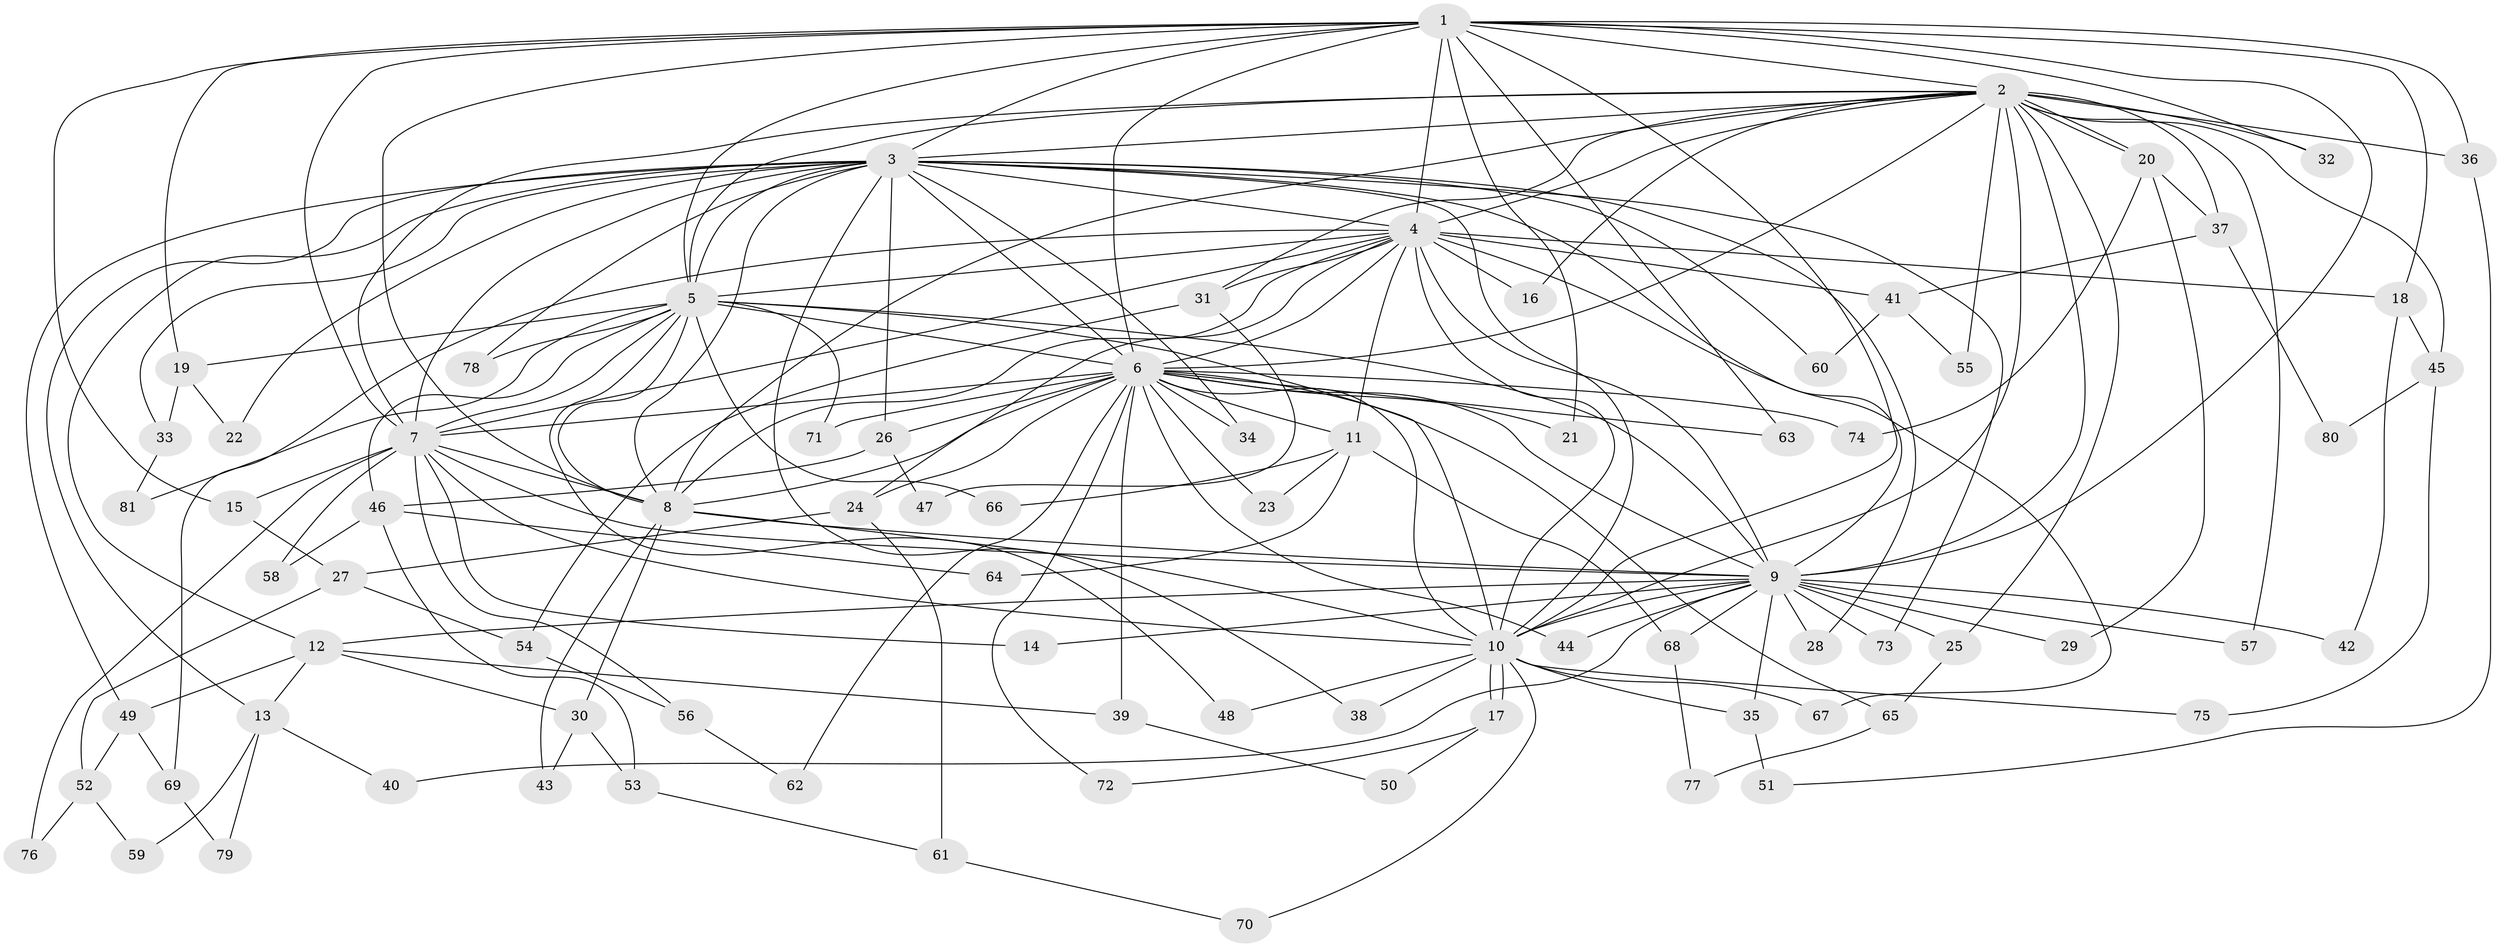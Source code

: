 // Generated by graph-tools (version 1.1) at 2025/45/03/09/25 04:45:49]
// undirected, 81 vertices, 187 edges
graph export_dot {
graph [start="1"]
  node [color=gray90,style=filled];
  1;
  2;
  3;
  4;
  5;
  6;
  7;
  8;
  9;
  10;
  11;
  12;
  13;
  14;
  15;
  16;
  17;
  18;
  19;
  20;
  21;
  22;
  23;
  24;
  25;
  26;
  27;
  28;
  29;
  30;
  31;
  32;
  33;
  34;
  35;
  36;
  37;
  38;
  39;
  40;
  41;
  42;
  43;
  44;
  45;
  46;
  47;
  48;
  49;
  50;
  51;
  52;
  53;
  54;
  55;
  56;
  57;
  58;
  59;
  60;
  61;
  62;
  63;
  64;
  65;
  66;
  67;
  68;
  69;
  70;
  71;
  72;
  73;
  74;
  75;
  76;
  77;
  78;
  79;
  80;
  81;
  1 -- 2;
  1 -- 3;
  1 -- 4;
  1 -- 5;
  1 -- 6;
  1 -- 7;
  1 -- 8;
  1 -- 9;
  1 -- 10;
  1 -- 15;
  1 -- 18;
  1 -- 19;
  1 -- 21;
  1 -- 32;
  1 -- 36;
  1 -- 63;
  2 -- 3;
  2 -- 4;
  2 -- 5;
  2 -- 6;
  2 -- 7;
  2 -- 8;
  2 -- 9;
  2 -- 10;
  2 -- 16;
  2 -- 20;
  2 -- 20;
  2 -- 25;
  2 -- 31;
  2 -- 32;
  2 -- 36;
  2 -- 37;
  2 -- 45;
  2 -- 55;
  2 -- 57;
  3 -- 4;
  3 -- 5;
  3 -- 6;
  3 -- 7;
  3 -- 8;
  3 -- 9;
  3 -- 10;
  3 -- 12;
  3 -- 13;
  3 -- 22;
  3 -- 26;
  3 -- 28;
  3 -- 33;
  3 -- 34;
  3 -- 38;
  3 -- 49;
  3 -- 60;
  3 -- 73;
  3 -- 78;
  4 -- 5;
  4 -- 6;
  4 -- 7;
  4 -- 8;
  4 -- 9;
  4 -- 10;
  4 -- 11;
  4 -- 16;
  4 -- 18;
  4 -- 24;
  4 -- 31;
  4 -- 41;
  4 -- 67;
  4 -- 69;
  5 -- 6;
  5 -- 7;
  5 -- 8;
  5 -- 9;
  5 -- 10;
  5 -- 19;
  5 -- 46;
  5 -- 48;
  5 -- 66;
  5 -- 71;
  5 -- 78;
  5 -- 81;
  6 -- 7;
  6 -- 8;
  6 -- 9;
  6 -- 10;
  6 -- 11;
  6 -- 21;
  6 -- 23;
  6 -- 24;
  6 -- 26;
  6 -- 34;
  6 -- 39;
  6 -- 44;
  6 -- 62;
  6 -- 63;
  6 -- 65;
  6 -- 71;
  6 -- 72;
  6 -- 74;
  7 -- 8;
  7 -- 9;
  7 -- 10;
  7 -- 14;
  7 -- 15;
  7 -- 56;
  7 -- 58;
  7 -- 76;
  8 -- 9;
  8 -- 10;
  8 -- 30;
  8 -- 43;
  9 -- 10;
  9 -- 12;
  9 -- 14;
  9 -- 25;
  9 -- 28;
  9 -- 29;
  9 -- 35;
  9 -- 40;
  9 -- 42;
  9 -- 44;
  9 -- 57;
  9 -- 68;
  9 -- 73;
  10 -- 17;
  10 -- 17;
  10 -- 35;
  10 -- 38;
  10 -- 48;
  10 -- 67;
  10 -- 70;
  10 -- 75;
  11 -- 23;
  11 -- 64;
  11 -- 66;
  11 -- 68;
  12 -- 13;
  12 -- 30;
  12 -- 39;
  12 -- 49;
  13 -- 40;
  13 -- 59;
  13 -- 79;
  15 -- 27;
  17 -- 50;
  17 -- 72;
  18 -- 42;
  18 -- 45;
  19 -- 22;
  19 -- 33;
  20 -- 29;
  20 -- 37;
  20 -- 74;
  24 -- 27;
  24 -- 61;
  25 -- 65;
  26 -- 46;
  26 -- 47;
  27 -- 52;
  27 -- 54;
  30 -- 43;
  30 -- 53;
  31 -- 47;
  31 -- 54;
  33 -- 81;
  35 -- 51;
  36 -- 51;
  37 -- 41;
  37 -- 80;
  39 -- 50;
  41 -- 55;
  41 -- 60;
  45 -- 75;
  45 -- 80;
  46 -- 53;
  46 -- 58;
  46 -- 64;
  49 -- 52;
  49 -- 69;
  52 -- 59;
  52 -- 76;
  53 -- 61;
  54 -- 56;
  56 -- 62;
  61 -- 70;
  65 -- 77;
  68 -- 77;
  69 -- 79;
}
